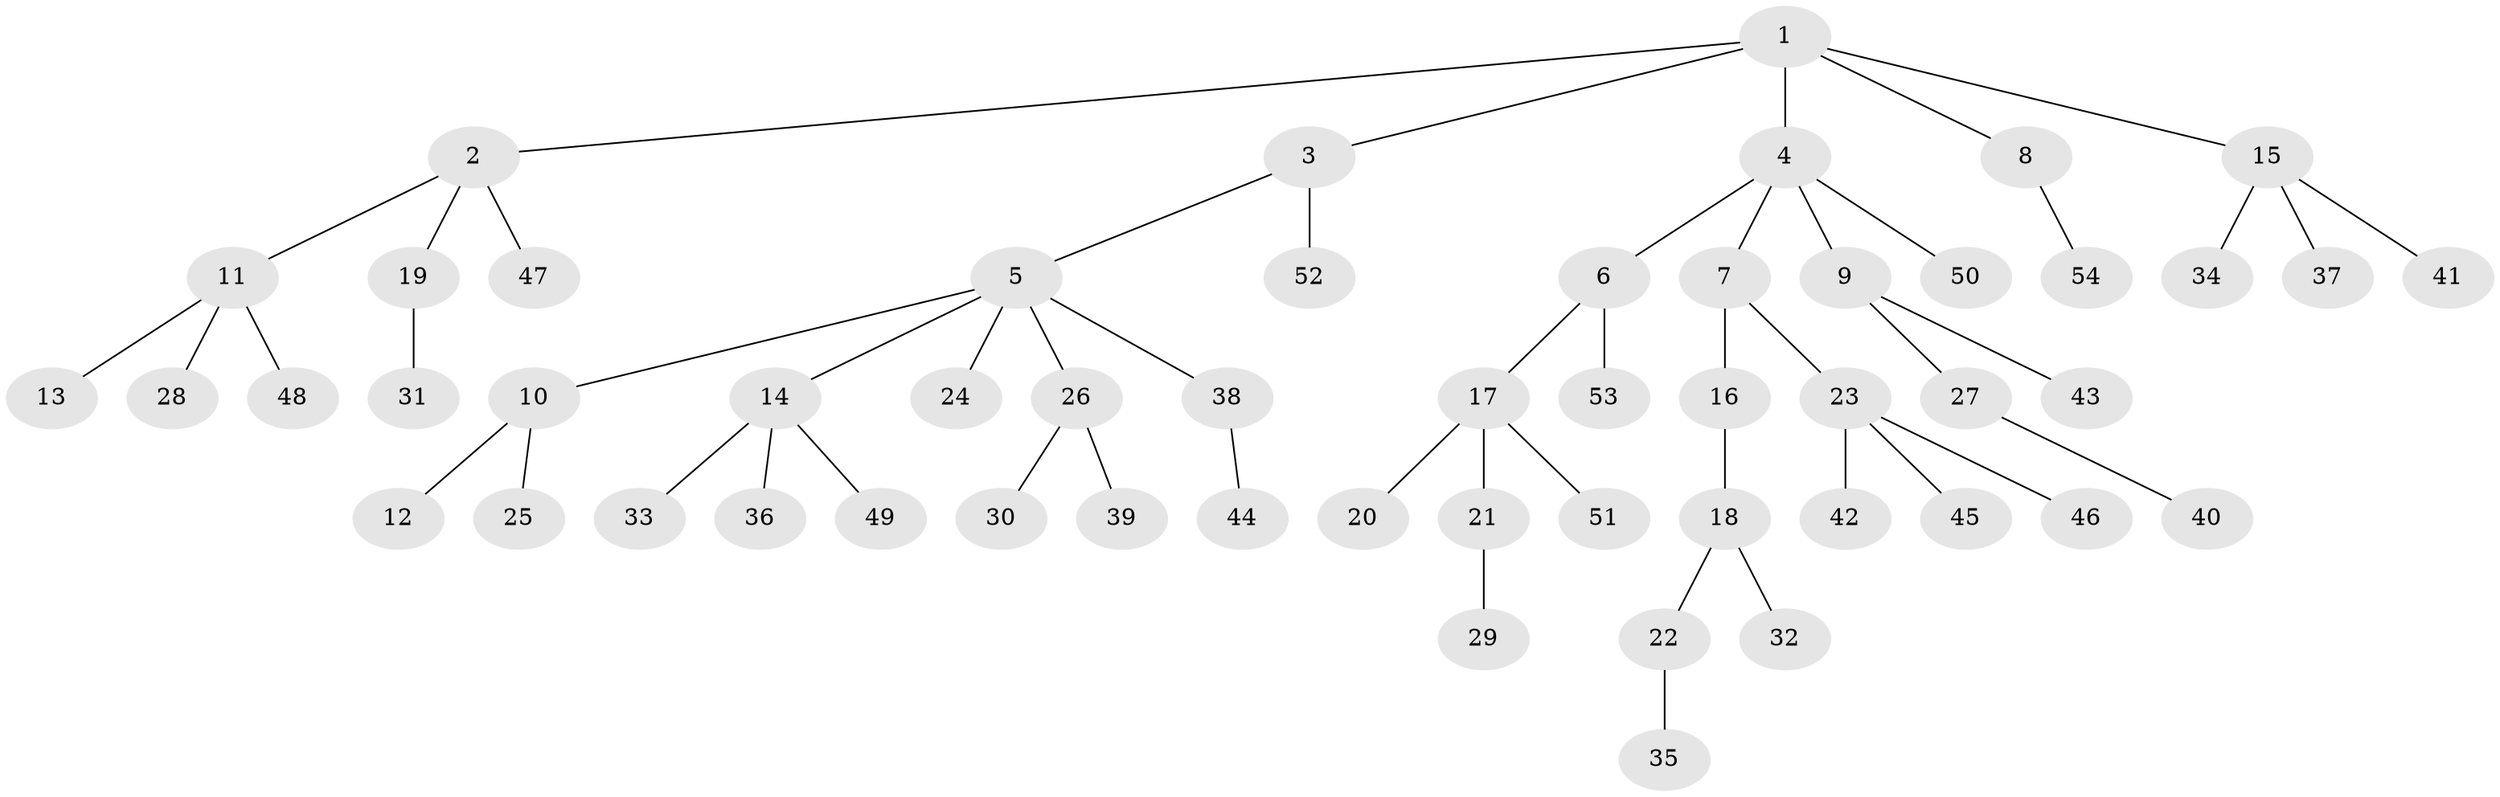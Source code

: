 // coarse degree distribution, {13: 0.037037037037037035, 5: 0.037037037037037035, 4: 0.037037037037037035, 2: 0.14814814814814814, 3: 0.037037037037037035, 1: 0.7037037037037037}
// Generated by graph-tools (version 1.1) at 2025/19/03/04/25 18:19:07]
// undirected, 54 vertices, 53 edges
graph export_dot {
graph [start="1"]
  node [color=gray90,style=filled];
  1;
  2;
  3;
  4;
  5;
  6;
  7;
  8;
  9;
  10;
  11;
  12;
  13;
  14;
  15;
  16;
  17;
  18;
  19;
  20;
  21;
  22;
  23;
  24;
  25;
  26;
  27;
  28;
  29;
  30;
  31;
  32;
  33;
  34;
  35;
  36;
  37;
  38;
  39;
  40;
  41;
  42;
  43;
  44;
  45;
  46;
  47;
  48;
  49;
  50;
  51;
  52;
  53;
  54;
  1 -- 2;
  1 -- 3;
  1 -- 4;
  1 -- 8;
  1 -- 15;
  2 -- 11;
  2 -- 19;
  2 -- 47;
  3 -- 5;
  3 -- 52;
  4 -- 6;
  4 -- 7;
  4 -- 9;
  4 -- 50;
  5 -- 10;
  5 -- 14;
  5 -- 24;
  5 -- 26;
  5 -- 38;
  6 -- 17;
  6 -- 53;
  7 -- 16;
  7 -- 23;
  8 -- 54;
  9 -- 27;
  9 -- 43;
  10 -- 12;
  10 -- 25;
  11 -- 13;
  11 -- 28;
  11 -- 48;
  14 -- 33;
  14 -- 36;
  14 -- 49;
  15 -- 34;
  15 -- 37;
  15 -- 41;
  16 -- 18;
  17 -- 20;
  17 -- 21;
  17 -- 51;
  18 -- 22;
  18 -- 32;
  19 -- 31;
  21 -- 29;
  22 -- 35;
  23 -- 42;
  23 -- 45;
  23 -- 46;
  26 -- 30;
  26 -- 39;
  27 -- 40;
  38 -- 44;
}
